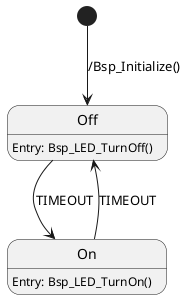 
@startuml

[*] --> Off: /Bsp_Initialize()

state Off {
    Off:Entry: Bsp_LED_TurnOff()
}

state On {
    On:Entry: Bsp_LED_TurnOn()
}

Off --> On : TIMEOUT
On --> Off : TIMEOUT
@enduml
